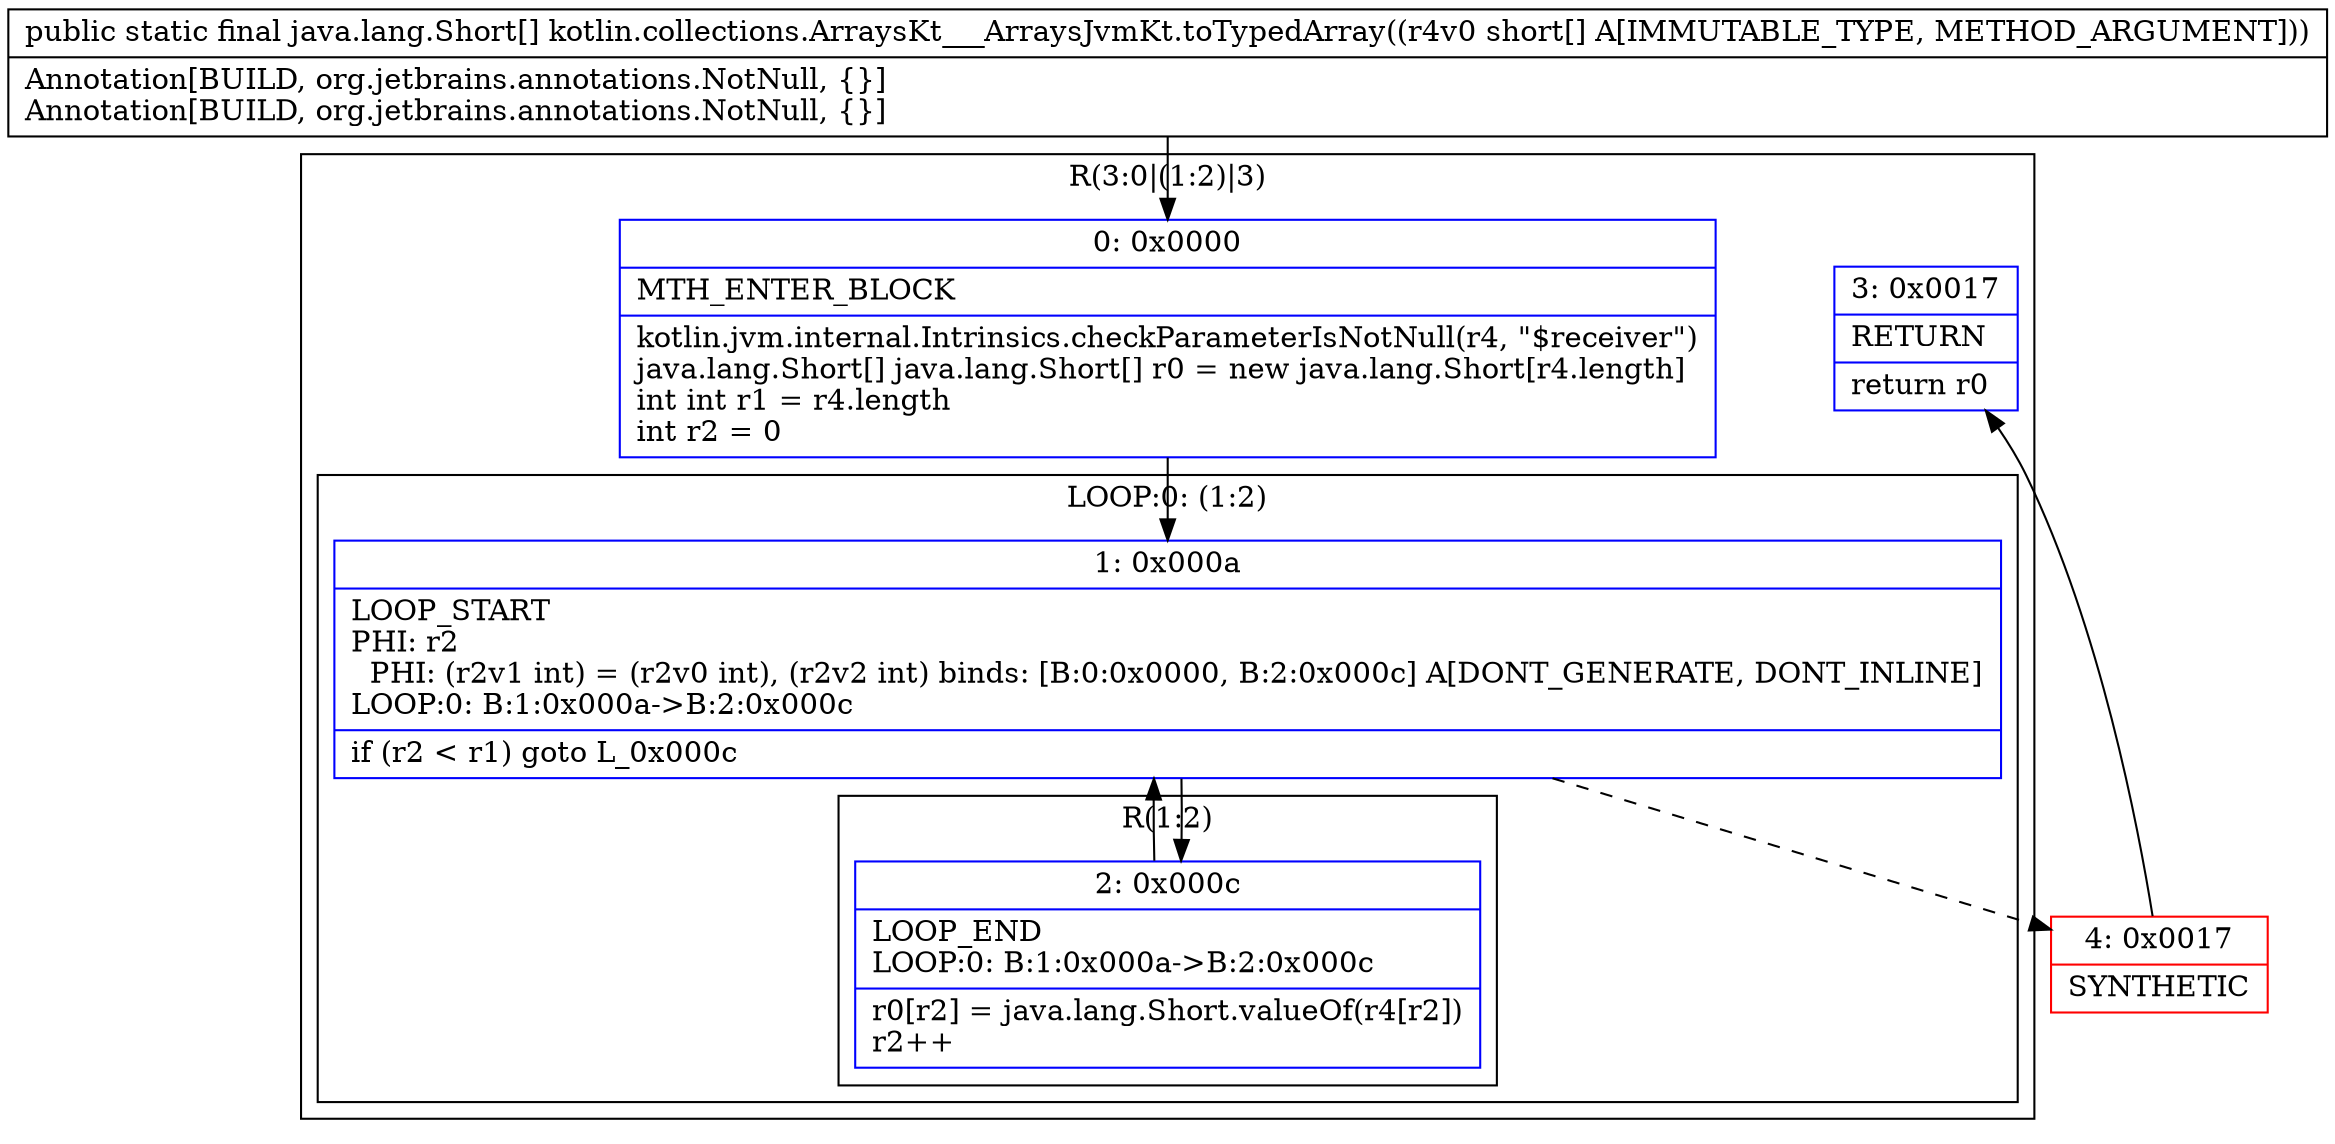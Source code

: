 digraph "CFG forkotlin.collections.ArraysKt___ArraysJvmKt.toTypedArray([S)[Ljava\/lang\/Short;" {
subgraph cluster_Region_1975940980 {
label = "R(3:0|(1:2)|3)";
node [shape=record,color=blue];
Node_0 [shape=record,label="{0\:\ 0x0000|MTH_ENTER_BLOCK\l|kotlin.jvm.internal.Intrinsics.checkParameterIsNotNull(r4, \"$receiver\")\ljava.lang.Short[] java.lang.Short[] r0 = new java.lang.Short[r4.length]\lint int r1 = r4.length\lint r2 = 0\l}"];
subgraph cluster_LoopRegion_273322635 {
label = "LOOP:0: (1:2)";
node [shape=record,color=blue];
Node_1 [shape=record,label="{1\:\ 0x000a|LOOP_START\lPHI: r2 \l  PHI: (r2v1 int) = (r2v0 int), (r2v2 int) binds: [B:0:0x0000, B:2:0x000c] A[DONT_GENERATE, DONT_INLINE]\lLOOP:0: B:1:0x000a\-\>B:2:0x000c\l|if (r2 \< r1) goto L_0x000c\l}"];
subgraph cluster_Region_1481218156 {
label = "R(1:2)";
node [shape=record,color=blue];
Node_2 [shape=record,label="{2\:\ 0x000c|LOOP_END\lLOOP:0: B:1:0x000a\-\>B:2:0x000c\l|r0[r2] = java.lang.Short.valueOf(r4[r2])\lr2++\l}"];
}
}
Node_3 [shape=record,label="{3\:\ 0x0017|RETURN\l|return r0\l}"];
}
Node_4 [shape=record,color=red,label="{4\:\ 0x0017|SYNTHETIC\l}"];
MethodNode[shape=record,label="{public static final java.lang.Short[] kotlin.collections.ArraysKt___ArraysJvmKt.toTypedArray((r4v0 short[] A[IMMUTABLE_TYPE, METHOD_ARGUMENT]))  | Annotation[BUILD, org.jetbrains.annotations.NotNull, \{\}]\lAnnotation[BUILD, org.jetbrains.annotations.NotNull, \{\}]\l}"];
MethodNode -> Node_0;
Node_0 -> Node_1;
Node_1 -> Node_2;
Node_1 -> Node_4[style=dashed];
Node_2 -> Node_1;
Node_4 -> Node_3;
}

